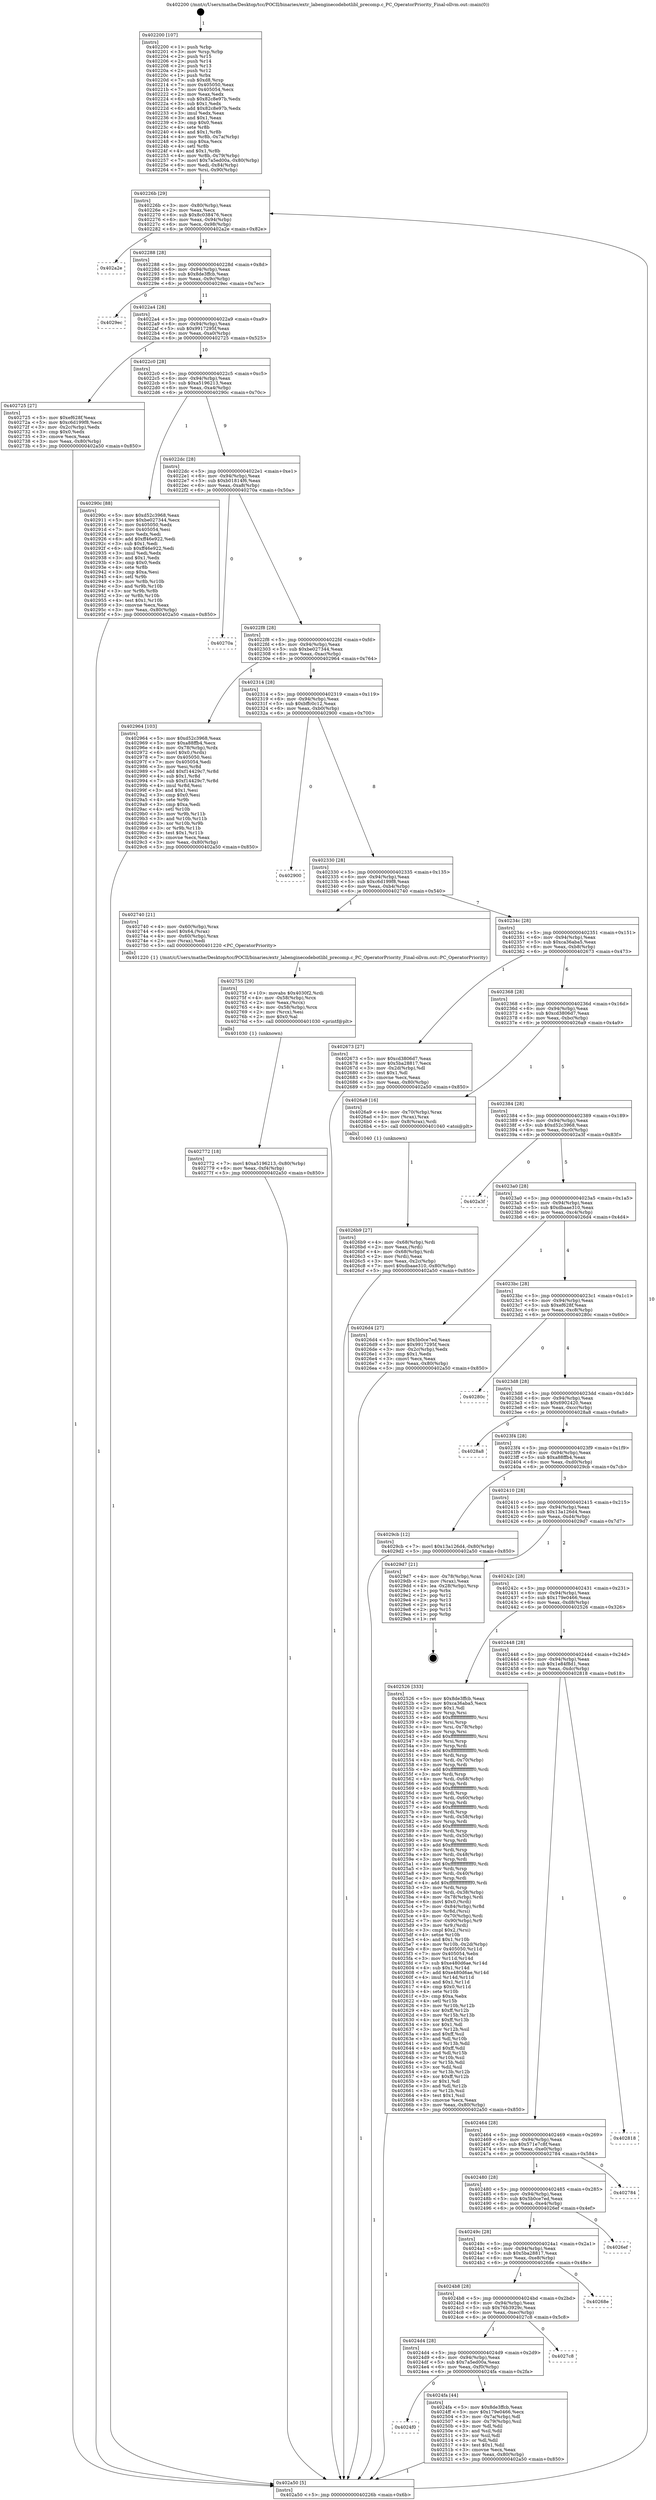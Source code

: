 digraph "0x402200" {
  label = "0x402200 (/mnt/c/Users/mathe/Desktop/tcc/POCII/binaries/extr_labenginecodebotlibl_precomp.c_PC_OperatorPriority_Final-ollvm.out::main(0))"
  labelloc = "t"
  node[shape=record]

  Entry [label="",width=0.3,height=0.3,shape=circle,fillcolor=black,style=filled]
  "0x40226b" [label="{
     0x40226b [29]\l
     | [instrs]\l
     &nbsp;&nbsp;0x40226b \<+3\>: mov -0x80(%rbp),%eax\l
     &nbsp;&nbsp;0x40226e \<+2\>: mov %eax,%ecx\l
     &nbsp;&nbsp;0x402270 \<+6\>: sub $0x8c038476,%ecx\l
     &nbsp;&nbsp;0x402276 \<+6\>: mov %eax,-0x94(%rbp)\l
     &nbsp;&nbsp;0x40227c \<+6\>: mov %ecx,-0x98(%rbp)\l
     &nbsp;&nbsp;0x402282 \<+6\>: je 0000000000402a2e \<main+0x82e\>\l
  }"]
  "0x402a2e" [label="{
     0x402a2e\l
  }", style=dashed]
  "0x402288" [label="{
     0x402288 [28]\l
     | [instrs]\l
     &nbsp;&nbsp;0x402288 \<+5\>: jmp 000000000040228d \<main+0x8d\>\l
     &nbsp;&nbsp;0x40228d \<+6\>: mov -0x94(%rbp),%eax\l
     &nbsp;&nbsp;0x402293 \<+5\>: sub $0x8de3ffcb,%eax\l
     &nbsp;&nbsp;0x402298 \<+6\>: mov %eax,-0x9c(%rbp)\l
     &nbsp;&nbsp;0x40229e \<+6\>: je 00000000004029ec \<main+0x7ec\>\l
  }"]
  Exit [label="",width=0.3,height=0.3,shape=circle,fillcolor=black,style=filled,peripheries=2]
  "0x4029ec" [label="{
     0x4029ec\l
  }", style=dashed]
  "0x4022a4" [label="{
     0x4022a4 [28]\l
     | [instrs]\l
     &nbsp;&nbsp;0x4022a4 \<+5\>: jmp 00000000004022a9 \<main+0xa9\>\l
     &nbsp;&nbsp;0x4022a9 \<+6\>: mov -0x94(%rbp),%eax\l
     &nbsp;&nbsp;0x4022af \<+5\>: sub $0x9917295f,%eax\l
     &nbsp;&nbsp;0x4022b4 \<+6\>: mov %eax,-0xa0(%rbp)\l
     &nbsp;&nbsp;0x4022ba \<+6\>: je 0000000000402725 \<main+0x525\>\l
  }"]
  "0x402772" [label="{
     0x402772 [18]\l
     | [instrs]\l
     &nbsp;&nbsp;0x402772 \<+7\>: movl $0xa5196213,-0x80(%rbp)\l
     &nbsp;&nbsp;0x402779 \<+6\>: mov %eax,-0xf4(%rbp)\l
     &nbsp;&nbsp;0x40277f \<+5\>: jmp 0000000000402a50 \<main+0x850\>\l
  }"]
  "0x402725" [label="{
     0x402725 [27]\l
     | [instrs]\l
     &nbsp;&nbsp;0x402725 \<+5\>: mov $0xef628f,%eax\l
     &nbsp;&nbsp;0x40272a \<+5\>: mov $0xc6d199f8,%ecx\l
     &nbsp;&nbsp;0x40272f \<+3\>: mov -0x2c(%rbp),%edx\l
     &nbsp;&nbsp;0x402732 \<+3\>: cmp $0x0,%edx\l
     &nbsp;&nbsp;0x402735 \<+3\>: cmove %ecx,%eax\l
     &nbsp;&nbsp;0x402738 \<+3\>: mov %eax,-0x80(%rbp)\l
     &nbsp;&nbsp;0x40273b \<+5\>: jmp 0000000000402a50 \<main+0x850\>\l
  }"]
  "0x4022c0" [label="{
     0x4022c0 [28]\l
     | [instrs]\l
     &nbsp;&nbsp;0x4022c0 \<+5\>: jmp 00000000004022c5 \<main+0xc5\>\l
     &nbsp;&nbsp;0x4022c5 \<+6\>: mov -0x94(%rbp),%eax\l
     &nbsp;&nbsp;0x4022cb \<+5\>: sub $0xa5196213,%eax\l
     &nbsp;&nbsp;0x4022d0 \<+6\>: mov %eax,-0xa4(%rbp)\l
     &nbsp;&nbsp;0x4022d6 \<+6\>: je 000000000040290c \<main+0x70c\>\l
  }"]
  "0x402755" [label="{
     0x402755 [29]\l
     | [instrs]\l
     &nbsp;&nbsp;0x402755 \<+10\>: movabs $0x4030f2,%rdi\l
     &nbsp;&nbsp;0x40275f \<+4\>: mov -0x58(%rbp),%rcx\l
     &nbsp;&nbsp;0x402763 \<+2\>: mov %eax,(%rcx)\l
     &nbsp;&nbsp;0x402765 \<+4\>: mov -0x58(%rbp),%rcx\l
     &nbsp;&nbsp;0x402769 \<+2\>: mov (%rcx),%esi\l
     &nbsp;&nbsp;0x40276b \<+2\>: mov $0x0,%al\l
     &nbsp;&nbsp;0x40276d \<+5\>: call 0000000000401030 \<printf@plt\>\l
     | [calls]\l
     &nbsp;&nbsp;0x401030 \{1\} (unknown)\l
  }"]
  "0x40290c" [label="{
     0x40290c [88]\l
     | [instrs]\l
     &nbsp;&nbsp;0x40290c \<+5\>: mov $0xd52c3968,%eax\l
     &nbsp;&nbsp;0x402911 \<+5\>: mov $0xbe027344,%ecx\l
     &nbsp;&nbsp;0x402916 \<+7\>: mov 0x405050,%edx\l
     &nbsp;&nbsp;0x40291d \<+7\>: mov 0x405054,%esi\l
     &nbsp;&nbsp;0x402924 \<+2\>: mov %edx,%edi\l
     &nbsp;&nbsp;0x402926 \<+6\>: add $0xff46e922,%edi\l
     &nbsp;&nbsp;0x40292c \<+3\>: sub $0x1,%edi\l
     &nbsp;&nbsp;0x40292f \<+6\>: sub $0xff46e922,%edi\l
     &nbsp;&nbsp;0x402935 \<+3\>: imul %edi,%edx\l
     &nbsp;&nbsp;0x402938 \<+3\>: and $0x1,%edx\l
     &nbsp;&nbsp;0x40293b \<+3\>: cmp $0x0,%edx\l
     &nbsp;&nbsp;0x40293e \<+4\>: sete %r8b\l
     &nbsp;&nbsp;0x402942 \<+3\>: cmp $0xa,%esi\l
     &nbsp;&nbsp;0x402945 \<+4\>: setl %r9b\l
     &nbsp;&nbsp;0x402949 \<+3\>: mov %r8b,%r10b\l
     &nbsp;&nbsp;0x40294c \<+3\>: and %r9b,%r10b\l
     &nbsp;&nbsp;0x40294f \<+3\>: xor %r9b,%r8b\l
     &nbsp;&nbsp;0x402952 \<+3\>: or %r8b,%r10b\l
     &nbsp;&nbsp;0x402955 \<+4\>: test $0x1,%r10b\l
     &nbsp;&nbsp;0x402959 \<+3\>: cmovne %ecx,%eax\l
     &nbsp;&nbsp;0x40295c \<+3\>: mov %eax,-0x80(%rbp)\l
     &nbsp;&nbsp;0x40295f \<+5\>: jmp 0000000000402a50 \<main+0x850\>\l
  }"]
  "0x4022dc" [label="{
     0x4022dc [28]\l
     | [instrs]\l
     &nbsp;&nbsp;0x4022dc \<+5\>: jmp 00000000004022e1 \<main+0xe1\>\l
     &nbsp;&nbsp;0x4022e1 \<+6\>: mov -0x94(%rbp),%eax\l
     &nbsp;&nbsp;0x4022e7 \<+5\>: sub $0xb01814f6,%eax\l
     &nbsp;&nbsp;0x4022ec \<+6\>: mov %eax,-0xa8(%rbp)\l
     &nbsp;&nbsp;0x4022f2 \<+6\>: je 000000000040270a \<main+0x50a\>\l
  }"]
  "0x4026b9" [label="{
     0x4026b9 [27]\l
     | [instrs]\l
     &nbsp;&nbsp;0x4026b9 \<+4\>: mov -0x68(%rbp),%rdi\l
     &nbsp;&nbsp;0x4026bd \<+2\>: mov %eax,(%rdi)\l
     &nbsp;&nbsp;0x4026bf \<+4\>: mov -0x68(%rbp),%rdi\l
     &nbsp;&nbsp;0x4026c3 \<+2\>: mov (%rdi),%eax\l
     &nbsp;&nbsp;0x4026c5 \<+3\>: mov %eax,-0x2c(%rbp)\l
     &nbsp;&nbsp;0x4026c8 \<+7\>: movl $0xdbaae310,-0x80(%rbp)\l
     &nbsp;&nbsp;0x4026cf \<+5\>: jmp 0000000000402a50 \<main+0x850\>\l
  }"]
  "0x40270a" [label="{
     0x40270a\l
  }", style=dashed]
  "0x4022f8" [label="{
     0x4022f8 [28]\l
     | [instrs]\l
     &nbsp;&nbsp;0x4022f8 \<+5\>: jmp 00000000004022fd \<main+0xfd\>\l
     &nbsp;&nbsp;0x4022fd \<+6\>: mov -0x94(%rbp),%eax\l
     &nbsp;&nbsp;0x402303 \<+5\>: sub $0xbe027344,%eax\l
     &nbsp;&nbsp;0x402308 \<+6\>: mov %eax,-0xac(%rbp)\l
     &nbsp;&nbsp;0x40230e \<+6\>: je 0000000000402964 \<main+0x764\>\l
  }"]
  "0x402200" [label="{
     0x402200 [107]\l
     | [instrs]\l
     &nbsp;&nbsp;0x402200 \<+1\>: push %rbp\l
     &nbsp;&nbsp;0x402201 \<+3\>: mov %rsp,%rbp\l
     &nbsp;&nbsp;0x402204 \<+2\>: push %r15\l
     &nbsp;&nbsp;0x402206 \<+2\>: push %r14\l
     &nbsp;&nbsp;0x402208 \<+2\>: push %r13\l
     &nbsp;&nbsp;0x40220a \<+2\>: push %r12\l
     &nbsp;&nbsp;0x40220c \<+1\>: push %rbx\l
     &nbsp;&nbsp;0x40220d \<+7\>: sub $0xd8,%rsp\l
     &nbsp;&nbsp;0x402214 \<+7\>: mov 0x405050,%eax\l
     &nbsp;&nbsp;0x40221b \<+7\>: mov 0x405054,%ecx\l
     &nbsp;&nbsp;0x402222 \<+2\>: mov %eax,%edx\l
     &nbsp;&nbsp;0x402224 \<+6\>: sub $0x82c8e97b,%edx\l
     &nbsp;&nbsp;0x40222a \<+3\>: sub $0x1,%edx\l
     &nbsp;&nbsp;0x40222d \<+6\>: add $0x82c8e97b,%edx\l
     &nbsp;&nbsp;0x402233 \<+3\>: imul %edx,%eax\l
     &nbsp;&nbsp;0x402236 \<+3\>: and $0x1,%eax\l
     &nbsp;&nbsp;0x402239 \<+3\>: cmp $0x0,%eax\l
     &nbsp;&nbsp;0x40223c \<+4\>: sete %r8b\l
     &nbsp;&nbsp;0x402240 \<+4\>: and $0x1,%r8b\l
     &nbsp;&nbsp;0x402244 \<+4\>: mov %r8b,-0x7a(%rbp)\l
     &nbsp;&nbsp;0x402248 \<+3\>: cmp $0xa,%ecx\l
     &nbsp;&nbsp;0x40224b \<+4\>: setl %r8b\l
     &nbsp;&nbsp;0x40224f \<+4\>: and $0x1,%r8b\l
     &nbsp;&nbsp;0x402253 \<+4\>: mov %r8b,-0x79(%rbp)\l
     &nbsp;&nbsp;0x402257 \<+7\>: movl $0x7a5ed00a,-0x80(%rbp)\l
     &nbsp;&nbsp;0x40225e \<+6\>: mov %edi,-0x84(%rbp)\l
     &nbsp;&nbsp;0x402264 \<+7\>: mov %rsi,-0x90(%rbp)\l
  }"]
  "0x402964" [label="{
     0x402964 [103]\l
     | [instrs]\l
     &nbsp;&nbsp;0x402964 \<+5\>: mov $0xd52c3968,%eax\l
     &nbsp;&nbsp;0x402969 \<+5\>: mov $0xa88ffb4,%ecx\l
     &nbsp;&nbsp;0x40296e \<+4\>: mov -0x78(%rbp),%rdx\l
     &nbsp;&nbsp;0x402972 \<+6\>: movl $0x0,(%rdx)\l
     &nbsp;&nbsp;0x402978 \<+7\>: mov 0x405050,%esi\l
     &nbsp;&nbsp;0x40297f \<+7\>: mov 0x405054,%edi\l
     &nbsp;&nbsp;0x402986 \<+3\>: mov %esi,%r8d\l
     &nbsp;&nbsp;0x402989 \<+7\>: add $0xf14429c7,%r8d\l
     &nbsp;&nbsp;0x402990 \<+4\>: sub $0x1,%r8d\l
     &nbsp;&nbsp;0x402994 \<+7\>: sub $0xf14429c7,%r8d\l
     &nbsp;&nbsp;0x40299b \<+4\>: imul %r8d,%esi\l
     &nbsp;&nbsp;0x40299f \<+3\>: and $0x1,%esi\l
     &nbsp;&nbsp;0x4029a2 \<+3\>: cmp $0x0,%esi\l
     &nbsp;&nbsp;0x4029a5 \<+4\>: sete %r9b\l
     &nbsp;&nbsp;0x4029a9 \<+3\>: cmp $0xa,%edi\l
     &nbsp;&nbsp;0x4029ac \<+4\>: setl %r10b\l
     &nbsp;&nbsp;0x4029b0 \<+3\>: mov %r9b,%r11b\l
     &nbsp;&nbsp;0x4029b3 \<+3\>: and %r10b,%r11b\l
     &nbsp;&nbsp;0x4029b6 \<+3\>: xor %r10b,%r9b\l
     &nbsp;&nbsp;0x4029b9 \<+3\>: or %r9b,%r11b\l
     &nbsp;&nbsp;0x4029bc \<+4\>: test $0x1,%r11b\l
     &nbsp;&nbsp;0x4029c0 \<+3\>: cmovne %ecx,%eax\l
     &nbsp;&nbsp;0x4029c3 \<+3\>: mov %eax,-0x80(%rbp)\l
     &nbsp;&nbsp;0x4029c6 \<+5\>: jmp 0000000000402a50 \<main+0x850\>\l
  }"]
  "0x402314" [label="{
     0x402314 [28]\l
     | [instrs]\l
     &nbsp;&nbsp;0x402314 \<+5\>: jmp 0000000000402319 \<main+0x119\>\l
     &nbsp;&nbsp;0x402319 \<+6\>: mov -0x94(%rbp),%eax\l
     &nbsp;&nbsp;0x40231f \<+5\>: sub $0xbffc0c12,%eax\l
     &nbsp;&nbsp;0x402324 \<+6\>: mov %eax,-0xb0(%rbp)\l
     &nbsp;&nbsp;0x40232a \<+6\>: je 0000000000402900 \<main+0x700\>\l
  }"]
  "0x402a50" [label="{
     0x402a50 [5]\l
     | [instrs]\l
     &nbsp;&nbsp;0x402a50 \<+5\>: jmp 000000000040226b \<main+0x6b\>\l
  }"]
  "0x402900" [label="{
     0x402900\l
  }", style=dashed]
  "0x402330" [label="{
     0x402330 [28]\l
     | [instrs]\l
     &nbsp;&nbsp;0x402330 \<+5\>: jmp 0000000000402335 \<main+0x135\>\l
     &nbsp;&nbsp;0x402335 \<+6\>: mov -0x94(%rbp),%eax\l
     &nbsp;&nbsp;0x40233b \<+5\>: sub $0xc6d199f8,%eax\l
     &nbsp;&nbsp;0x402340 \<+6\>: mov %eax,-0xb4(%rbp)\l
     &nbsp;&nbsp;0x402346 \<+6\>: je 0000000000402740 \<main+0x540\>\l
  }"]
  "0x4024f0" [label="{
     0x4024f0\l
  }", style=dashed]
  "0x402740" [label="{
     0x402740 [21]\l
     | [instrs]\l
     &nbsp;&nbsp;0x402740 \<+4\>: mov -0x60(%rbp),%rax\l
     &nbsp;&nbsp;0x402744 \<+6\>: movl $0x64,(%rax)\l
     &nbsp;&nbsp;0x40274a \<+4\>: mov -0x60(%rbp),%rax\l
     &nbsp;&nbsp;0x40274e \<+2\>: mov (%rax),%edi\l
     &nbsp;&nbsp;0x402750 \<+5\>: call 0000000000401220 \<PC_OperatorPriority\>\l
     | [calls]\l
     &nbsp;&nbsp;0x401220 \{1\} (/mnt/c/Users/mathe/Desktop/tcc/POCII/binaries/extr_labenginecodebotlibl_precomp.c_PC_OperatorPriority_Final-ollvm.out::PC_OperatorPriority)\l
  }"]
  "0x40234c" [label="{
     0x40234c [28]\l
     | [instrs]\l
     &nbsp;&nbsp;0x40234c \<+5\>: jmp 0000000000402351 \<main+0x151\>\l
     &nbsp;&nbsp;0x402351 \<+6\>: mov -0x94(%rbp),%eax\l
     &nbsp;&nbsp;0x402357 \<+5\>: sub $0xca36aba5,%eax\l
     &nbsp;&nbsp;0x40235c \<+6\>: mov %eax,-0xb8(%rbp)\l
     &nbsp;&nbsp;0x402362 \<+6\>: je 0000000000402673 \<main+0x473\>\l
  }"]
  "0x4024fa" [label="{
     0x4024fa [44]\l
     | [instrs]\l
     &nbsp;&nbsp;0x4024fa \<+5\>: mov $0x8de3ffcb,%eax\l
     &nbsp;&nbsp;0x4024ff \<+5\>: mov $0x179e0466,%ecx\l
     &nbsp;&nbsp;0x402504 \<+3\>: mov -0x7a(%rbp),%dl\l
     &nbsp;&nbsp;0x402507 \<+4\>: mov -0x79(%rbp),%sil\l
     &nbsp;&nbsp;0x40250b \<+3\>: mov %dl,%dil\l
     &nbsp;&nbsp;0x40250e \<+3\>: and %sil,%dil\l
     &nbsp;&nbsp;0x402511 \<+3\>: xor %sil,%dl\l
     &nbsp;&nbsp;0x402514 \<+3\>: or %dl,%dil\l
     &nbsp;&nbsp;0x402517 \<+4\>: test $0x1,%dil\l
     &nbsp;&nbsp;0x40251b \<+3\>: cmovne %ecx,%eax\l
     &nbsp;&nbsp;0x40251e \<+3\>: mov %eax,-0x80(%rbp)\l
     &nbsp;&nbsp;0x402521 \<+5\>: jmp 0000000000402a50 \<main+0x850\>\l
  }"]
  "0x402673" [label="{
     0x402673 [27]\l
     | [instrs]\l
     &nbsp;&nbsp;0x402673 \<+5\>: mov $0xcd3806d7,%eax\l
     &nbsp;&nbsp;0x402678 \<+5\>: mov $0x5ba28817,%ecx\l
     &nbsp;&nbsp;0x40267d \<+3\>: mov -0x2d(%rbp),%dl\l
     &nbsp;&nbsp;0x402680 \<+3\>: test $0x1,%dl\l
     &nbsp;&nbsp;0x402683 \<+3\>: cmovne %ecx,%eax\l
     &nbsp;&nbsp;0x402686 \<+3\>: mov %eax,-0x80(%rbp)\l
     &nbsp;&nbsp;0x402689 \<+5\>: jmp 0000000000402a50 \<main+0x850\>\l
  }"]
  "0x402368" [label="{
     0x402368 [28]\l
     | [instrs]\l
     &nbsp;&nbsp;0x402368 \<+5\>: jmp 000000000040236d \<main+0x16d\>\l
     &nbsp;&nbsp;0x40236d \<+6\>: mov -0x94(%rbp),%eax\l
     &nbsp;&nbsp;0x402373 \<+5\>: sub $0xcd3806d7,%eax\l
     &nbsp;&nbsp;0x402378 \<+6\>: mov %eax,-0xbc(%rbp)\l
     &nbsp;&nbsp;0x40237e \<+6\>: je 00000000004026a9 \<main+0x4a9\>\l
  }"]
  "0x4024d4" [label="{
     0x4024d4 [28]\l
     | [instrs]\l
     &nbsp;&nbsp;0x4024d4 \<+5\>: jmp 00000000004024d9 \<main+0x2d9\>\l
     &nbsp;&nbsp;0x4024d9 \<+6\>: mov -0x94(%rbp),%eax\l
     &nbsp;&nbsp;0x4024df \<+5\>: sub $0x7a5ed00a,%eax\l
     &nbsp;&nbsp;0x4024e4 \<+6\>: mov %eax,-0xf0(%rbp)\l
     &nbsp;&nbsp;0x4024ea \<+6\>: je 00000000004024fa \<main+0x2fa\>\l
  }"]
  "0x4026a9" [label="{
     0x4026a9 [16]\l
     | [instrs]\l
     &nbsp;&nbsp;0x4026a9 \<+4\>: mov -0x70(%rbp),%rax\l
     &nbsp;&nbsp;0x4026ad \<+3\>: mov (%rax),%rax\l
     &nbsp;&nbsp;0x4026b0 \<+4\>: mov 0x8(%rax),%rdi\l
     &nbsp;&nbsp;0x4026b4 \<+5\>: call 0000000000401040 \<atoi@plt\>\l
     | [calls]\l
     &nbsp;&nbsp;0x401040 \{1\} (unknown)\l
  }"]
  "0x402384" [label="{
     0x402384 [28]\l
     | [instrs]\l
     &nbsp;&nbsp;0x402384 \<+5\>: jmp 0000000000402389 \<main+0x189\>\l
     &nbsp;&nbsp;0x402389 \<+6\>: mov -0x94(%rbp),%eax\l
     &nbsp;&nbsp;0x40238f \<+5\>: sub $0xd52c3968,%eax\l
     &nbsp;&nbsp;0x402394 \<+6\>: mov %eax,-0xc0(%rbp)\l
     &nbsp;&nbsp;0x40239a \<+6\>: je 0000000000402a3f \<main+0x83f\>\l
  }"]
  "0x4027c8" [label="{
     0x4027c8\l
  }", style=dashed]
  "0x402a3f" [label="{
     0x402a3f\l
  }", style=dashed]
  "0x4023a0" [label="{
     0x4023a0 [28]\l
     | [instrs]\l
     &nbsp;&nbsp;0x4023a0 \<+5\>: jmp 00000000004023a5 \<main+0x1a5\>\l
     &nbsp;&nbsp;0x4023a5 \<+6\>: mov -0x94(%rbp),%eax\l
     &nbsp;&nbsp;0x4023ab \<+5\>: sub $0xdbaae310,%eax\l
     &nbsp;&nbsp;0x4023b0 \<+6\>: mov %eax,-0xc4(%rbp)\l
     &nbsp;&nbsp;0x4023b6 \<+6\>: je 00000000004026d4 \<main+0x4d4\>\l
  }"]
  "0x4024b8" [label="{
     0x4024b8 [28]\l
     | [instrs]\l
     &nbsp;&nbsp;0x4024b8 \<+5\>: jmp 00000000004024bd \<main+0x2bd\>\l
     &nbsp;&nbsp;0x4024bd \<+6\>: mov -0x94(%rbp),%eax\l
     &nbsp;&nbsp;0x4024c3 \<+5\>: sub $0x76b3929c,%eax\l
     &nbsp;&nbsp;0x4024c8 \<+6\>: mov %eax,-0xec(%rbp)\l
     &nbsp;&nbsp;0x4024ce \<+6\>: je 00000000004027c8 \<main+0x5c8\>\l
  }"]
  "0x4026d4" [label="{
     0x4026d4 [27]\l
     | [instrs]\l
     &nbsp;&nbsp;0x4026d4 \<+5\>: mov $0x5b0ce7ed,%eax\l
     &nbsp;&nbsp;0x4026d9 \<+5\>: mov $0x9917295f,%ecx\l
     &nbsp;&nbsp;0x4026de \<+3\>: mov -0x2c(%rbp),%edx\l
     &nbsp;&nbsp;0x4026e1 \<+3\>: cmp $0x1,%edx\l
     &nbsp;&nbsp;0x4026e4 \<+3\>: cmovl %ecx,%eax\l
     &nbsp;&nbsp;0x4026e7 \<+3\>: mov %eax,-0x80(%rbp)\l
     &nbsp;&nbsp;0x4026ea \<+5\>: jmp 0000000000402a50 \<main+0x850\>\l
  }"]
  "0x4023bc" [label="{
     0x4023bc [28]\l
     | [instrs]\l
     &nbsp;&nbsp;0x4023bc \<+5\>: jmp 00000000004023c1 \<main+0x1c1\>\l
     &nbsp;&nbsp;0x4023c1 \<+6\>: mov -0x94(%rbp),%eax\l
     &nbsp;&nbsp;0x4023c7 \<+5\>: sub $0xef628f,%eax\l
     &nbsp;&nbsp;0x4023cc \<+6\>: mov %eax,-0xc8(%rbp)\l
     &nbsp;&nbsp;0x4023d2 \<+6\>: je 000000000040280c \<main+0x60c\>\l
  }"]
  "0x40268e" [label="{
     0x40268e\l
  }", style=dashed]
  "0x40280c" [label="{
     0x40280c\l
  }", style=dashed]
  "0x4023d8" [label="{
     0x4023d8 [28]\l
     | [instrs]\l
     &nbsp;&nbsp;0x4023d8 \<+5\>: jmp 00000000004023dd \<main+0x1dd\>\l
     &nbsp;&nbsp;0x4023dd \<+6\>: mov -0x94(%rbp),%eax\l
     &nbsp;&nbsp;0x4023e3 \<+5\>: sub $0x6902420,%eax\l
     &nbsp;&nbsp;0x4023e8 \<+6\>: mov %eax,-0xcc(%rbp)\l
     &nbsp;&nbsp;0x4023ee \<+6\>: je 00000000004028a8 \<main+0x6a8\>\l
  }"]
  "0x40249c" [label="{
     0x40249c [28]\l
     | [instrs]\l
     &nbsp;&nbsp;0x40249c \<+5\>: jmp 00000000004024a1 \<main+0x2a1\>\l
     &nbsp;&nbsp;0x4024a1 \<+6\>: mov -0x94(%rbp),%eax\l
     &nbsp;&nbsp;0x4024a7 \<+5\>: sub $0x5ba28817,%eax\l
     &nbsp;&nbsp;0x4024ac \<+6\>: mov %eax,-0xe8(%rbp)\l
     &nbsp;&nbsp;0x4024b2 \<+6\>: je 000000000040268e \<main+0x48e\>\l
  }"]
  "0x4028a8" [label="{
     0x4028a8\l
  }", style=dashed]
  "0x4023f4" [label="{
     0x4023f4 [28]\l
     | [instrs]\l
     &nbsp;&nbsp;0x4023f4 \<+5\>: jmp 00000000004023f9 \<main+0x1f9\>\l
     &nbsp;&nbsp;0x4023f9 \<+6\>: mov -0x94(%rbp),%eax\l
     &nbsp;&nbsp;0x4023ff \<+5\>: sub $0xa88ffb4,%eax\l
     &nbsp;&nbsp;0x402404 \<+6\>: mov %eax,-0xd0(%rbp)\l
     &nbsp;&nbsp;0x40240a \<+6\>: je 00000000004029cb \<main+0x7cb\>\l
  }"]
  "0x4026ef" [label="{
     0x4026ef\l
  }", style=dashed]
  "0x4029cb" [label="{
     0x4029cb [12]\l
     | [instrs]\l
     &nbsp;&nbsp;0x4029cb \<+7\>: movl $0x13a126d4,-0x80(%rbp)\l
     &nbsp;&nbsp;0x4029d2 \<+5\>: jmp 0000000000402a50 \<main+0x850\>\l
  }"]
  "0x402410" [label="{
     0x402410 [28]\l
     | [instrs]\l
     &nbsp;&nbsp;0x402410 \<+5\>: jmp 0000000000402415 \<main+0x215\>\l
     &nbsp;&nbsp;0x402415 \<+6\>: mov -0x94(%rbp),%eax\l
     &nbsp;&nbsp;0x40241b \<+5\>: sub $0x13a126d4,%eax\l
     &nbsp;&nbsp;0x402420 \<+6\>: mov %eax,-0xd4(%rbp)\l
     &nbsp;&nbsp;0x402426 \<+6\>: je 00000000004029d7 \<main+0x7d7\>\l
  }"]
  "0x402480" [label="{
     0x402480 [28]\l
     | [instrs]\l
     &nbsp;&nbsp;0x402480 \<+5\>: jmp 0000000000402485 \<main+0x285\>\l
     &nbsp;&nbsp;0x402485 \<+6\>: mov -0x94(%rbp),%eax\l
     &nbsp;&nbsp;0x40248b \<+5\>: sub $0x5b0ce7ed,%eax\l
     &nbsp;&nbsp;0x402490 \<+6\>: mov %eax,-0xe4(%rbp)\l
     &nbsp;&nbsp;0x402496 \<+6\>: je 00000000004026ef \<main+0x4ef\>\l
  }"]
  "0x4029d7" [label="{
     0x4029d7 [21]\l
     | [instrs]\l
     &nbsp;&nbsp;0x4029d7 \<+4\>: mov -0x78(%rbp),%rax\l
     &nbsp;&nbsp;0x4029db \<+2\>: mov (%rax),%eax\l
     &nbsp;&nbsp;0x4029dd \<+4\>: lea -0x28(%rbp),%rsp\l
     &nbsp;&nbsp;0x4029e1 \<+1\>: pop %rbx\l
     &nbsp;&nbsp;0x4029e2 \<+2\>: pop %r12\l
     &nbsp;&nbsp;0x4029e4 \<+2\>: pop %r13\l
     &nbsp;&nbsp;0x4029e6 \<+2\>: pop %r14\l
     &nbsp;&nbsp;0x4029e8 \<+2\>: pop %r15\l
     &nbsp;&nbsp;0x4029ea \<+1\>: pop %rbp\l
     &nbsp;&nbsp;0x4029eb \<+1\>: ret\l
  }"]
  "0x40242c" [label="{
     0x40242c [28]\l
     | [instrs]\l
     &nbsp;&nbsp;0x40242c \<+5\>: jmp 0000000000402431 \<main+0x231\>\l
     &nbsp;&nbsp;0x402431 \<+6\>: mov -0x94(%rbp),%eax\l
     &nbsp;&nbsp;0x402437 \<+5\>: sub $0x179e0466,%eax\l
     &nbsp;&nbsp;0x40243c \<+6\>: mov %eax,-0xd8(%rbp)\l
     &nbsp;&nbsp;0x402442 \<+6\>: je 0000000000402526 \<main+0x326\>\l
  }"]
  "0x402784" [label="{
     0x402784\l
  }", style=dashed]
  "0x402526" [label="{
     0x402526 [333]\l
     | [instrs]\l
     &nbsp;&nbsp;0x402526 \<+5\>: mov $0x8de3ffcb,%eax\l
     &nbsp;&nbsp;0x40252b \<+5\>: mov $0xca36aba5,%ecx\l
     &nbsp;&nbsp;0x402530 \<+2\>: mov $0x1,%dl\l
     &nbsp;&nbsp;0x402532 \<+3\>: mov %rsp,%rsi\l
     &nbsp;&nbsp;0x402535 \<+4\>: add $0xfffffffffffffff0,%rsi\l
     &nbsp;&nbsp;0x402539 \<+3\>: mov %rsi,%rsp\l
     &nbsp;&nbsp;0x40253c \<+4\>: mov %rsi,-0x78(%rbp)\l
     &nbsp;&nbsp;0x402540 \<+3\>: mov %rsp,%rsi\l
     &nbsp;&nbsp;0x402543 \<+4\>: add $0xfffffffffffffff0,%rsi\l
     &nbsp;&nbsp;0x402547 \<+3\>: mov %rsi,%rsp\l
     &nbsp;&nbsp;0x40254a \<+3\>: mov %rsp,%rdi\l
     &nbsp;&nbsp;0x40254d \<+4\>: add $0xfffffffffffffff0,%rdi\l
     &nbsp;&nbsp;0x402551 \<+3\>: mov %rdi,%rsp\l
     &nbsp;&nbsp;0x402554 \<+4\>: mov %rdi,-0x70(%rbp)\l
     &nbsp;&nbsp;0x402558 \<+3\>: mov %rsp,%rdi\l
     &nbsp;&nbsp;0x40255b \<+4\>: add $0xfffffffffffffff0,%rdi\l
     &nbsp;&nbsp;0x40255f \<+3\>: mov %rdi,%rsp\l
     &nbsp;&nbsp;0x402562 \<+4\>: mov %rdi,-0x68(%rbp)\l
     &nbsp;&nbsp;0x402566 \<+3\>: mov %rsp,%rdi\l
     &nbsp;&nbsp;0x402569 \<+4\>: add $0xfffffffffffffff0,%rdi\l
     &nbsp;&nbsp;0x40256d \<+3\>: mov %rdi,%rsp\l
     &nbsp;&nbsp;0x402570 \<+4\>: mov %rdi,-0x60(%rbp)\l
     &nbsp;&nbsp;0x402574 \<+3\>: mov %rsp,%rdi\l
     &nbsp;&nbsp;0x402577 \<+4\>: add $0xfffffffffffffff0,%rdi\l
     &nbsp;&nbsp;0x40257b \<+3\>: mov %rdi,%rsp\l
     &nbsp;&nbsp;0x40257e \<+4\>: mov %rdi,-0x58(%rbp)\l
     &nbsp;&nbsp;0x402582 \<+3\>: mov %rsp,%rdi\l
     &nbsp;&nbsp;0x402585 \<+4\>: add $0xfffffffffffffff0,%rdi\l
     &nbsp;&nbsp;0x402589 \<+3\>: mov %rdi,%rsp\l
     &nbsp;&nbsp;0x40258c \<+4\>: mov %rdi,-0x50(%rbp)\l
     &nbsp;&nbsp;0x402590 \<+3\>: mov %rsp,%rdi\l
     &nbsp;&nbsp;0x402593 \<+4\>: add $0xfffffffffffffff0,%rdi\l
     &nbsp;&nbsp;0x402597 \<+3\>: mov %rdi,%rsp\l
     &nbsp;&nbsp;0x40259a \<+4\>: mov %rdi,-0x48(%rbp)\l
     &nbsp;&nbsp;0x40259e \<+3\>: mov %rsp,%rdi\l
     &nbsp;&nbsp;0x4025a1 \<+4\>: add $0xfffffffffffffff0,%rdi\l
     &nbsp;&nbsp;0x4025a5 \<+3\>: mov %rdi,%rsp\l
     &nbsp;&nbsp;0x4025a8 \<+4\>: mov %rdi,-0x40(%rbp)\l
     &nbsp;&nbsp;0x4025ac \<+3\>: mov %rsp,%rdi\l
     &nbsp;&nbsp;0x4025af \<+4\>: add $0xfffffffffffffff0,%rdi\l
     &nbsp;&nbsp;0x4025b3 \<+3\>: mov %rdi,%rsp\l
     &nbsp;&nbsp;0x4025b6 \<+4\>: mov %rdi,-0x38(%rbp)\l
     &nbsp;&nbsp;0x4025ba \<+4\>: mov -0x78(%rbp),%rdi\l
     &nbsp;&nbsp;0x4025be \<+6\>: movl $0x0,(%rdi)\l
     &nbsp;&nbsp;0x4025c4 \<+7\>: mov -0x84(%rbp),%r8d\l
     &nbsp;&nbsp;0x4025cb \<+3\>: mov %r8d,(%rsi)\l
     &nbsp;&nbsp;0x4025ce \<+4\>: mov -0x70(%rbp),%rdi\l
     &nbsp;&nbsp;0x4025d2 \<+7\>: mov -0x90(%rbp),%r9\l
     &nbsp;&nbsp;0x4025d9 \<+3\>: mov %r9,(%rdi)\l
     &nbsp;&nbsp;0x4025dc \<+3\>: cmpl $0x2,(%rsi)\l
     &nbsp;&nbsp;0x4025df \<+4\>: setne %r10b\l
     &nbsp;&nbsp;0x4025e3 \<+4\>: and $0x1,%r10b\l
     &nbsp;&nbsp;0x4025e7 \<+4\>: mov %r10b,-0x2d(%rbp)\l
     &nbsp;&nbsp;0x4025eb \<+8\>: mov 0x405050,%r11d\l
     &nbsp;&nbsp;0x4025f3 \<+7\>: mov 0x405054,%ebx\l
     &nbsp;&nbsp;0x4025fa \<+3\>: mov %r11d,%r14d\l
     &nbsp;&nbsp;0x4025fd \<+7\>: sub $0xe480d6ae,%r14d\l
     &nbsp;&nbsp;0x402604 \<+4\>: sub $0x1,%r14d\l
     &nbsp;&nbsp;0x402608 \<+7\>: add $0xe480d6ae,%r14d\l
     &nbsp;&nbsp;0x40260f \<+4\>: imul %r14d,%r11d\l
     &nbsp;&nbsp;0x402613 \<+4\>: and $0x1,%r11d\l
     &nbsp;&nbsp;0x402617 \<+4\>: cmp $0x0,%r11d\l
     &nbsp;&nbsp;0x40261b \<+4\>: sete %r10b\l
     &nbsp;&nbsp;0x40261f \<+3\>: cmp $0xa,%ebx\l
     &nbsp;&nbsp;0x402622 \<+4\>: setl %r15b\l
     &nbsp;&nbsp;0x402626 \<+3\>: mov %r10b,%r12b\l
     &nbsp;&nbsp;0x402629 \<+4\>: xor $0xff,%r12b\l
     &nbsp;&nbsp;0x40262d \<+3\>: mov %r15b,%r13b\l
     &nbsp;&nbsp;0x402630 \<+4\>: xor $0xff,%r13b\l
     &nbsp;&nbsp;0x402634 \<+3\>: xor $0x1,%dl\l
     &nbsp;&nbsp;0x402637 \<+3\>: mov %r12b,%sil\l
     &nbsp;&nbsp;0x40263a \<+4\>: and $0xff,%sil\l
     &nbsp;&nbsp;0x40263e \<+3\>: and %dl,%r10b\l
     &nbsp;&nbsp;0x402641 \<+3\>: mov %r13b,%dil\l
     &nbsp;&nbsp;0x402644 \<+4\>: and $0xff,%dil\l
     &nbsp;&nbsp;0x402648 \<+3\>: and %dl,%r15b\l
     &nbsp;&nbsp;0x40264b \<+3\>: or %r10b,%sil\l
     &nbsp;&nbsp;0x40264e \<+3\>: or %r15b,%dil\l
     &nbsp;&nbsp;0x402651 \<+3\>: xor %dil,%sil\l
     &nbsp;&nbsp;0x402654 \<+3\>: or %r13b,%r12b\l
     &nbsp;&nbsp;0x402657 \<+4\>: xor $0xff,%r12b\l
     &nbsp;&nbsp;0x40265b \<+3\>: or $0x1,%dl\l
     &nbsp;&nbsp;0x40265e \<+3\>: and %dl,%r12b\l
     &nbsp;&nbsp;0x402661 \<+3\>: or %r12b,%sil\l
     &nbsp;&nbsp;0x402664 \<+4\>: test $0x1,%sil\l
     &nbsp;&nbsp;0x402668 \<+3\>: cmovne %ecx,%eax\l
     &nbsp;&nbsp;0x40266b \<+3\>: mov %eax,-0x80(%rbp)\l
     &nbsp;&nbsp;0x40266e \<+5\>: jmp 0000000000402a50 \<main+0x850\>\l
  }"]
  "0x402448" [label="{
     0x402448 [28]\l
     | [instrs]\l
     &nbsp;&nbsp;0x402448 \<+5\>: jmp 000000000040244d \<main+0x24d\>\l
     &nbsp;&nbsp;0x40244d \<+6\>: mov -0x94(%rbp),%eax\l
     &nbsp;&nbsp;0x402453 \<+5\>: sub $0x1e84f8d1,%eax\l
     &nbsp;&nbsp;0x402458 \<+6\>: mov %eax,-0xdc(%rbp)\l
     &nbsp;&nbsp;0x40245e \<+6\>: je 0000000000402818 \<main+0x618\>\l
  }"]
  "0x402464" [label="{
     0x402464 [28]\l
     | [instrs]\l
     &nbsp;&nbsp;0x402464 \<+5\>: jmp 0000000000402469 \<main+0x269\>\l
     &nbsp;&nbsp;0x402469 \<+6\>: mov -0x94(%rbp),%eax\l
     &nbsp;&nbsp;0x40246f \<+5\>: sub $0x571e7c8f,%eax\l
     &nbsp;&nbsp;0x402474 \<+6\>: mov %eax,-0xe0(%rbp)\l
     &nbsp;&nbsp;0x40247a \<+6\>: je 0000000000402784 \<main+0x584\>\l
  }"]
  "0x402818" [label="{
     0x402818\l
  }", style=dashed]
  Entry -> "0x402200" [label=" 1"]
  "0x40226b" -> "0x402a2e" [label=" 0"]
  "0x40226b" -> "0x402288" [label=" 11"]
  "0x4029d7" -> Exit [label=" 1"]
  "0x402288" -> "0x4029ec" [label=" 0"]
  "0x402288" -> "0x4022a4" [label=" 11"]
  "0x4029cb" -> "0x402a50" [label=" 1"]
  "0x4022a4" -> "0x402725" [label=" 1"]
  "0x4022a4" -> "0x4022c0" [label=" 10"]
  "0x402964" -> "0x402a50" [label=" 1"]
  "0x4022c0" -> "0x40290c" [label=" 1"]
  "0x4022c0" -> "0x4022dc" [label=" 9"]
  "0x40290c" -> "0x402a50" [label=" 1"]
  "0x4022dc" -> "0x40270a" [label=" 0"]
  "0x4022dc" -> "0x4022f8" [label=" 9"]
  "0x402772" -> "0x402a50" [label=" 1"]
  "0x4022f8" -> "0x402964" [label=" 1"]
  "0x4022f8" -> "0x402314" [label=" 8"]
  "0x402740" -> "0x402755" [label=" 1"]
  "0x402314" -> "0x402900" [label=" 0"]
  "0x402314" -> "0x402330" [label=" 8"]
  "0x402725" -> "0x402a50" [label=" 1"]
  "0x402330" -> "0x402740" [label=" 1"]
  "0x402330" -> "0x40234c" [label=" 7"]
  "0x4026d4" -> "0x402a50" [label=" 1"]
  "0x40234c" -> "0x402673" [label=" 1"]
  "0x40234c" -> "0x402368" [label=" 6"]
  "0x4026b9" -> "0x402a50" [label=" 1"]
  "0x402368" -> "0x4026a9" [label=" 1"]
  "0x402368" -> "0x402384" [label=" 5"]
  "0x402673" -> "0x402a50" [label=" 1"]
  "0x402384" -> "0x402a3f" [label=" 0"]
  "0x402384" -> "0x4023a0" [label=" 5"]
  "0x402526" -> "0x402a50" [label=" 1"]
  "0x4023a0" -> "0x4026d4" [label=" 1"]
  "0x4023a0" -> "0x4023bc" [label=" 4"]
  "0x402a50" -> "0x40226b" [label=" 10"]
  "0x4023bc" -> "0x40280c" [label=" 0"]
  "0x4023bc" -> "0x4023d8" [label=" 4"]
  "0x402200" -> "0x40226b" [label=" 1"]
  "0x4023d8" -> "0x4028a8" [label=" 0"]
  "0x4023d8" -> "0x4023f4" [label=" 4"]
  "0x4024d4" -> "0x4024f0" [label=" 0"]
  "0x4023f4" -> "0x4029cb" [label=" 1"]
  "0x4023f4" -> "0x402410" [label=" 3"]
  "0x4024d4" -> "0x4024fa" [label=" 1"]
  "0x402410" -> "0x4029d7" [label=" 1"]
  "0x402410" -> "0x40242c" [label=" 2"]
  "0x4024b8" -> "0x4024d4" [label=" 1"]
  "0x40242c" -> "0x402526" [label=" 1"]
  "0x40242c" -> "0x402448" [label=" 1"]
  "0x4024b8" -> "0x4027c8" [label=" 0"]
  "0x402448" -> "0x402818" [label=" 0"]
  "0x402448" -> "0x402464" [label=" 1"]
  "0x402755" -> "0x402772" [label=" 1"]
  "0x402464" -> "0x402784" [label=" 0"]
  "0x402464" -> "0x402480" [label=" 1"]
  "0x4026a9" -> "0x4026b9" [label=" 1"]
  "0x402480" -> "0x4026ef" [label=" 0"]
  "0x402480" -> "0x40249c" [label=" 1"]
  "0x4024fa" -> "0x402a50" [label=" 1"]
  "0x40249c" -> "0x40268e" [label=" 0"]
  "0x40249c" -> "0x4024b8" [label=" 1"]
}
